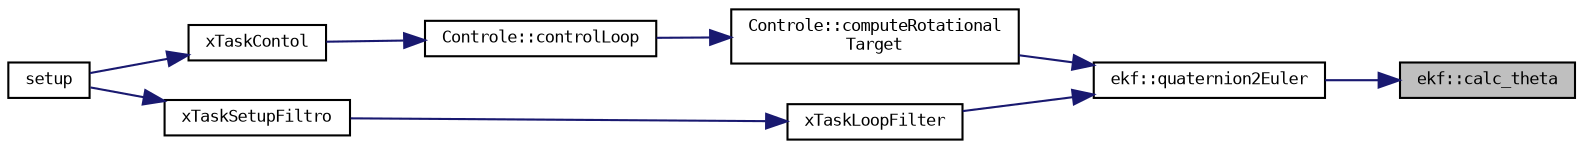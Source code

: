 digraph "ekf::calc_theta"
{
 // LATEX_PDF_SIZE
  bgcolor="transparent";
  edge [fontname="DejaVuSansMono",fontsize="8",labelfontname="DejaVuSansMono",labelfontsize="8"];
  node [fontname="DejaVuSansMono",fontsize="8",shape=record];
  rankdir="RL";
  Node1 [label="ekf::calc_theta",height=0.2,width=0.4,color="black", fillcolor="grey75", style="filled", fontcolor="black",tooltip="Calcula, a partir de um quatérnio de atitude, o valor do ângulo Theta em Radianos."];
  Node1 -> Node2 [dir="back",color="midnightblue",fontsize="8",style="solid",fontname="DejaVuSansMono"];
  Node2 [label="ekf::quaternion2Euler",height=0.2,width=0.4,color="black",URL="$namespaceekf.html#aab2dcd522b40c160064cfae69cae6d98",tooltip=" "];
  Node2 -> Node3 [dir="back",color="midnightblue",fontsize="8",style="solid",fontname="DejaVuSansMono"];
  Node3 [label="Controle::computeRotational\lTarget",height=0.2,width=0.4,color="black",URL="$classControle.html#a8ac9e933ce30f9c88ed421d4c0afcf99",tooltip=" "];
  Node3 -> Node4 [dir="back",color="midnightblue",fontsize="8",style="solid",fontname="DejaVuSansMono"];
  Node4 [label="Controle::controlLoop",height=0.2,width=0.4,color="black",URL="$classControle.html#a78e5f662130811f409342a706d5c0d2f",tooltip="Loop de controle das duas dinâmicas."];
  Node4 -> Node5 [dir="back",color="midnightblue",fontsize="8",style="solid",fontname="DejaVuSansMono"];
  Node5 [label="xTaskContol",height=0.2,width=0.4,color="black",URL="$main_8cpp.html#ad3d424dca818563665f9ab9bbf866fff",tooltip=" "];
  Node5 -> Node6 [dir="back",color="midnightblue",fontsize="8",style="solid",fontname="DejaVuSansMono"];
  Node6 [label="setup",height=0.2,width=0.4,color="black",URL="$main_8cpp.html#a4fc01d736fe50cf5b977f755b675f11d",tooltip=" "];
  Node2 -> Node7 [dir="back",color="midnightblue",fontsize="8",style="solid",fontname="DejaVuSansMono"];
  Node7 [label="xTaskLoopFilter",height=0.2,width=0.4,color="black",URL="$main_8cpp.html#abd3bd9c344e182dcb5f5a561ef562eb0",tooltip=" "];
  Node7 -> Node8 [dir="back",color="midnightblue",fontsize="8",style="solid",fontname="DejaVuSansMono"];
  Node8 [label="xTaskSetupFiltro",height=0.2,width=0.4,color="black",URL="$main_8cpp.html#a1d67803bd6f9b50c1e3686650e280f68",tooltip=" "];
  Node8 -> Node6 [dir="back",color="midnightblue",fontsize="8",style="solid",fontname="DejaVuSansMono"];
}
